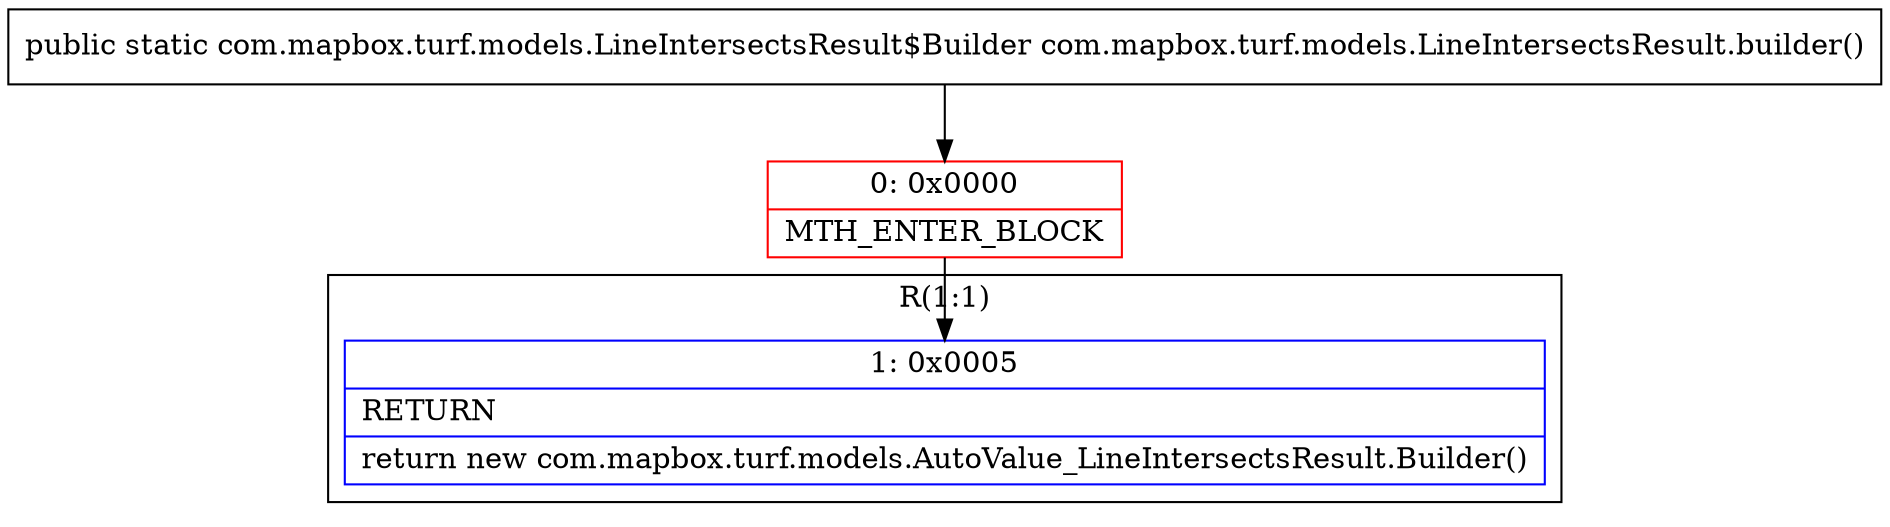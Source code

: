 digraph "CFG forcom.mapbox.turf.models.LineIntersectsResult.builder()Lcom\/mapbox\/turf\/models\/LineIntersectsResult$Builder;" {
subgraph cluster_Region_1990522518 {
label = "R(1:1)";
node [shape=record,color=blue];
Node_1 [shape=record,label="{1\:\ 0x0005|RETURN\l|return new com.mapbox.turf.models.AutoValue_LineIntersectsResult.Builder()\l}"];
}
Node_0 [shape=record,color=red,label="{0\:\ 0x0000|MTH_ENTER_BLOCK\l}"];
MethodNode[shape=record,label="{public static com.mapbox.turf.models.LineIntersectsResult$Builder com.mapbox.turf.models.LineIntersectsResult.builder() }"];
MethodNode -> Node_0;
Node_0 -> Node_1;
}

